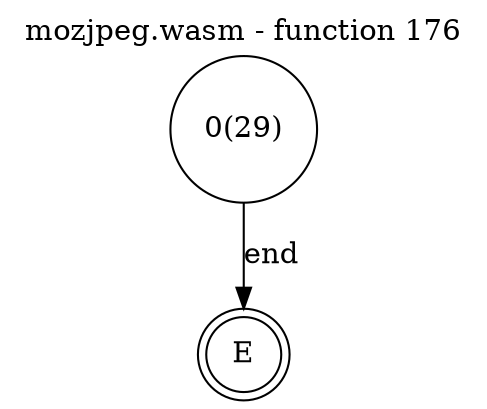 digraph finite_state_machine {
    label = "mozjpeg.wasm - function 176"
    labelloc =  t
    labelfontsize = 16
    labelfontcolor = black
    labelfontname = "Helvetica"
    node [shape = doublecircle]; E ;
node [shape=circle, fontcolor=black, style="", label="0(29)"]0
node [shape=circle, fontcolor=black, style="", label="E"]E
    0 -> E[label="end"];
}
